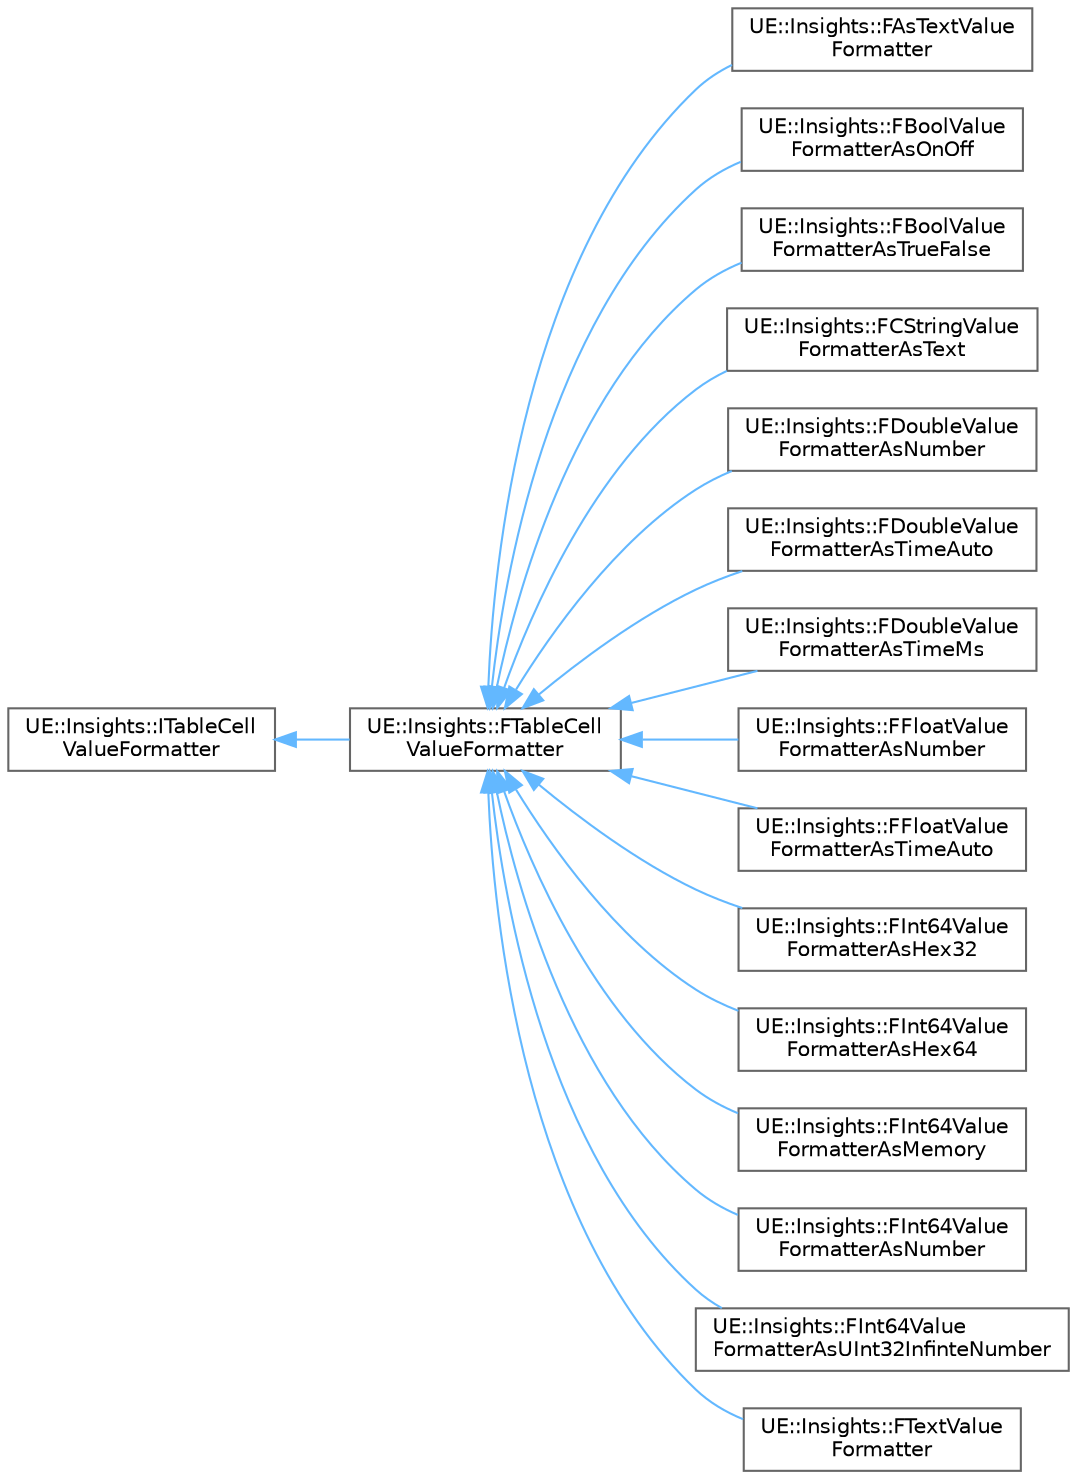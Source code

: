 digraph "Graphical Class Hierarchy"
{
 // INTERACTIVE_SVG=YES
 // LATEX_PDF_SIZE
  bgcolor="transparent";
  edge [fontname=Helvetica,fontsize=10,labelfontname=Helvetica,labelfontsize=10];
  node [fontname=Helvetica,fontsize=10,shape=box,height=0.2,width=0.4];
  rankdir="LR";
  Node0 [id="Node000000",label="UE::Insights::ITableCell\lValueFormatter",height=0.2,width=0.4,color="grey40", fillcolor="white", style="filled",URL="$d3/db1/classUE_1_1Insights_1_1ITableCellValueFormatter.html",tooltip=" "];
  Node0 -> Node1 [id="edge9343_Node000000_Node000001",dir="back",color="steelblue1",style="solid",tooltip=" "];
  Node1 [id="Node000001",label="UE::Insights::FTableCell\lValueFormatter",height=0.2,width=0.4,color="grey40", fillcolor="white", style="filled",URL="$de/d3b/classUE_1_1Insights_1_1FTableCellValueFormatter.html",tooltip=" "];
  Node1 -> Node2 [id="edge9344_Node000001_Node000002",dir="back",color="steelblue1",style="solid",tooltip=" "];
  Node2 [id="Node000002",label="UE::Insights::FAsTextValue\lFormatter",height=0.2,width=0.4,color="grey40", fillcolor="white", style="filled",URL="$d6/ddf/classUE_1_1Insights_1_1FAsTextValueFormatter.html",tooltip=" "];
  Node1 -> Node3 [id="edge9345_Node000001_Node000003",dir="back",color="steelblue1",style="solid",tooltip=" "];
  Node3 [id="Node000003",label="UE::Insights::FBoolValue\lFormatterAsOnOff",height=0.2,width=0.4,color="grey40", fillcolor="white", style="filled",URL="$d7/d3f/classUE_1_1Insights_1_1FBoolValueFormatterAsOnOff.html",tooltip=" "];
  Node1 -> Node4 [id="edge9346_Node000001_Node000004",dir="back",color="steelblue1",style="solid",tooltip=" "];
  Node4 [id="Node000004",label="UE::Insights::FBoolValue\lFormatterAsTrueFalse",height=0.2,width=0.4,color="grey40", fillcolor="white", style="filled",URL="$d9/dc9/classUE_1_1Insights_1_1FBoolValueFormatterAsTrueFalse.html",tooltip=" "];
  Node1 -> Node5 [id="edge9347_Node000001_Node000005",dir="back",color="steelblue1",style="solid",tooltip=" "];
  Node5 [id="Node000005",label="UE::Insights::FCStringValue\lFormatterAsText",height=0.2,width=0.4,color="grey40", fillcolor="white", style="filled",URL="$da/d73/classUE_1_1Insights_1_1FCStringValueFormatterAsText.html",tooltip=" "];
  Node1 -> Node6 [id="edge9348_Node000001_Node000006",dir="back",color="steelblue1",style="solid",tooltip=" "];
  Node6 [id="Node000006",label="UE::Insights::FDoubleValue\lFormatterAsNumber",height=0.2,width=0.4,color="grey40", fillcolor="white", style="filled",URL="$db/d3e/classUE_1_1Insights_1_1FDoubleValueFormatterAsNumber.html",tooltip=" "];
  Node1 -> Node7 [id="edge9349_Node000001_Node000007",dir="back",color="steelblue1",style="solid",tooltip=" "];
  Node7 [id="Node000007",label="UE::Insights::FDoubleValue\lFormatterAsTimeAuto",height=0.2,width=0.4,color="grey40", fillcolor="white", style="filled",URL="$d0/d0f/classUE_1_1Insights_1_1FDoubleValueFormatterAsTimeAuto.html",tooltip=" "];
  Node1 -> Node8 [id="edge9350_Node000001_Node000008",dir="back",color="steelblue1",style="solid",tooltip=" "];
  Node8 [id="Node000008",label="UE::Insights::FDoubleValue\lFormatterAsTimeMs",height=0.2,width=0.4,color="grey40", fillcolor="white", style="filled",URL="$d1/d06/classUE_1_1Insights_1_1FDoubleValueFormatterAsTimeMs.html",tooltip=" "];
  Node1 -> Node9 [id="edge9351_Node000001_Node000009",dir="back",color="steelblue1",style="solid",tooltip=" "];
  Node9 [id="Node000009",label="UE::Insights::FFloatValue\lFormatterAsNumber",height=0.2,width=0.4,color="grey40", fillcolor="white", style="filled",URL="$df/d05/classUE_1_1Insights_1_1FFloatValueFormatterAsNumber.html",tooltip=" "];
  Node1 -> Node10 [id="edge9352_Node000001_Node000010",dir="back",color="steelblue1",style="solid",tooltip=" "];
  Node10 [id="Node000010",label="UE::Insights::FFloatValue\lFormatterAsTimeAuto",height=0.2,width=0.4,color="grey40", fillcolor="white", style="filled",URL="$d4/dab/classUE_1_1Insights_1_1FFloatValueFormatterAsTimeAuto.html",tooltip=" "];
  Node1 -> Node11 [id="edge9353_Node000001_Node000011",dir="back",color="steelblue1",style="solid",tooltip=" "];
  Node11 [id="Node000011",label="UE::Insights::FInt64Value\lFormatterAsHex32",height=0.2,width=0.4,color="grey40", fillcolor="white", style="filled",URL="$de/d29/classUE_1_1Insights_1_1FInt64ValueFormatterAsHex32.html",tooltip=" "];
  Node1 -> Node12 [id="edge9354_Node000001_Node000012",dir="back",color="steelblue1",style="solid",tooltip=" "];
  Node12 [id="Node000012",label="UE::Insights::FInt64Value\lFormatterAsHex64",height=0.2,width=0.4,color="grey40", fillcolor="white", style="filled",URL="$d2/d22/classUE_1_1Insights_1_1FInt64ValueFormatterAsHex64.html",tooltip=" "];
  Node1 -> Node13 [id="edge9355_Node000001_Node000013",dir="back",color="steelblue1",style="solid",tooltip=" "];
  Node13 [id="Node000013",label="UE::Insights::FInt64Value\lFormatterAsMemory",height=0.2,width=0.4,color="grey40", fillcolor="white", style="filled",URL="$d8/df2/classUE_1_1Insights_1_1FInt64ValueFormatterAsMemory.html",tooltip=" "];
  Node1 -> Node14 [id="edge9356_Node000001_Node000014",dir="back",color="steelblue1",style="solid",tooltip=" "];
  Node14 [id="Node000014",label="UE::Insights::FInt64Value\lFormatterAsNumber",height=0.2,width=0.4,color="grey40", fillcolor="white", style="filled",URL="$dc/d9e/classUE_1_1Insights_1_1FInt64ValueFormatterAsNumber.html",tooltip=" "];
  Node1 -> Node15 [id="edge9357_Node000001_Node000015",dir="back",color="steelblue1",style="solid",tooltip=" "];
  Node15 [id="Node000015",label="UE::Insights::FInt64Value\lFormatterAsUInt32InfinteNumber",height=0.2,width=0.4,color="grey40", fillcolor="white", style="filled",URL="$d2/d92/classUE_1_1Insights_1_1FInt64ValueFormatterAsUInt32InfinteNumber.html",tooltip=" "];
  Node1 -> Node16 [id="edge9358_Node000001_Node000016",dir="back",color="steelblue1",style="solid",tooltip=" "];
  Node16 [id="Node000016",label="UE::Insights::FTextValue\lFormatter",height=0.2,width=0.4,color="grey40", fillcolor="white", style="filled",URL="$d0/d94/classUE_1_1Insights_1_1FTextValueFormatter.html",tooltip=" "];
}
